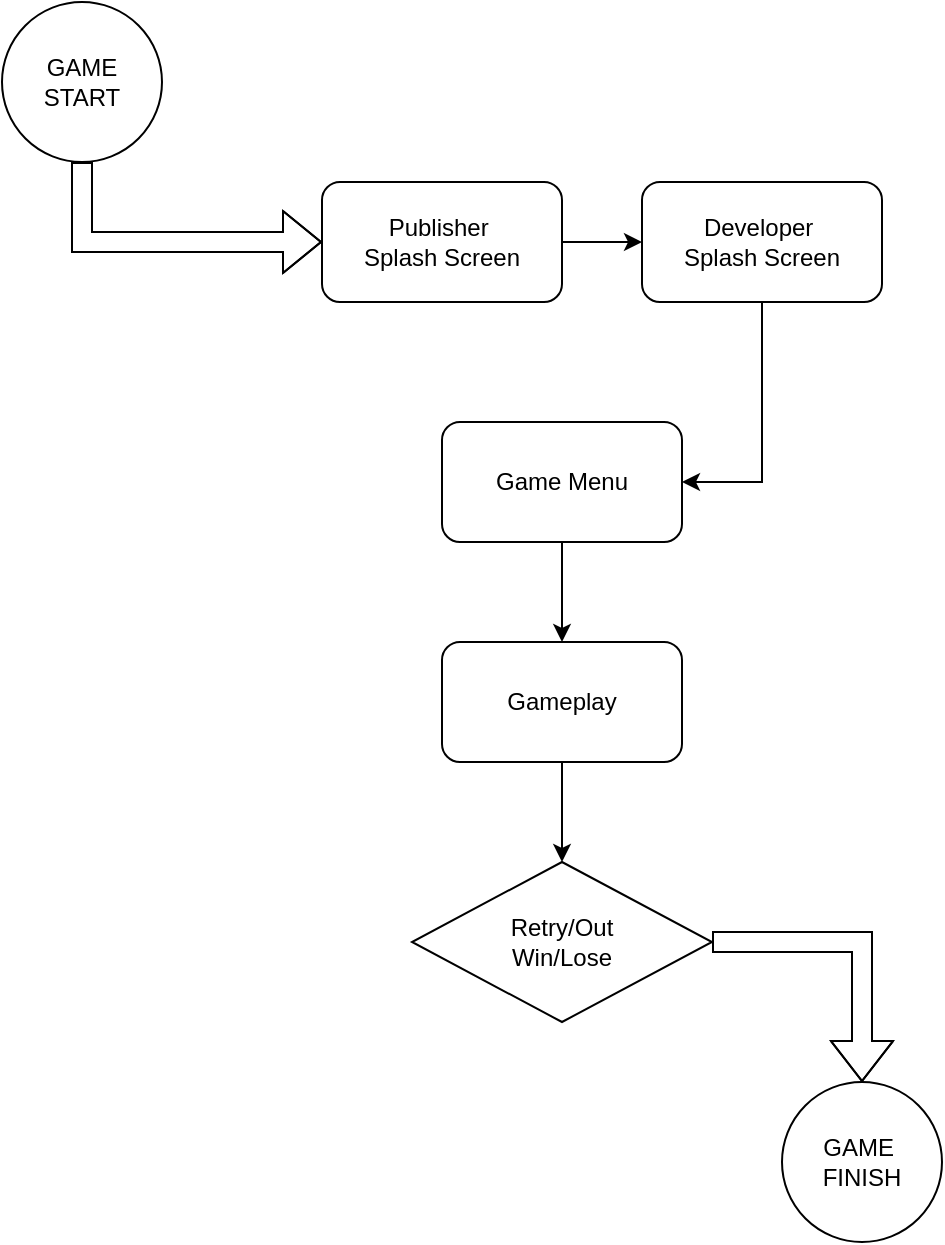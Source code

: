 <mxfile version="24.7.14">
  <diagram name="Page-1" id="QX6Jwdj5sQbzxrNox9NX">
    <mxGraphModel dx="1434" dy="772" grid="1" gridSize="10" guides="1" tooltips="1" connect="1" arrows="1" fold="1" page="1" pageScale="1" pageWidth="850" pageHeight="1100" math="0" shadow="0">
      <root>
        <mxCell id="0" />
        <mxCell id="1" parent="0" />
        <mxCell id="2MyHo62UC51qIs-JAELJ-1" value="GAME&lt;br&gt;START" style="ellipse;whiteSpace=wrap;html=1;aspect=fixed;" vertex="1" parent="1">
          <mxGeometry x="170" y="80" width="80" height="80" as="geometry" />
        </mxCell>
        <mxCell id="2MyHo62UC51qIs-JAELJ-2" value="" style="shape=flexArrow;endArrow=classic;html=1;rounded=0;entryX=0;entryY=0.5;entryDx=0;entryDy=0;exitX=0.5;exitY=1;exitDx=0;exitDy=0;" edge="1" parent="1" source="2MyHo62UC51qIs-JAELJ-1" target="2MyHo62UC51qIs-JAELJ-3">
          <mxGeometry width="50" height="50" relative="1" as="geometry">
            <mxPoint x="120" y="160" as="sourcePoint" />
            <mxPoint x="200" y="200" as="targetPoint" />
            <Array as="points">
              <mxPoint x="210" y="200" />
            </Array>
          </mxGeometry>
        </mxCell>
        <mxCell id="2MyHo62UC51qIs-JAELJ-3" value="Publisher&amp;nbsp;&lt;div&gt;&lt;span style=&quot;background-color: initial;&quot;&gt;Splash&amp;nbsp;&lt;/span&gt;&lt;span style=&quot;background-color: initial;&quot;&gt;Screen&lt;/span&gt;&lt;/div&gt;" style="rounded=1;whiteSpace=wrap;html=1;" vertex="1" parent="1">
          <mxGeometry x="330" y="170" width="120" height="60" as="geometry" />
        </mxCell>
        <mxCell id="2MyHo62UC51qIs-JAELJ-4" value="" style="endArrow=classic;html=1;rounded=0;exitX=1;exitY=0.5;exitDx=0;exitDy=0;" edge="1" parent="1" source="2MyHo62UC51qIs-JAELJ-3">
          <mxGeometry width="50" height="50" relative="1" as="geometry">
            <mxPoint x="400" y="420" as="sourcePoint" />
            <mxPoint x="490" y="200" as="targetPoint" />
          </mxGeometry>
        </mxCell>
        <mxCell id="2MyHo62UC51qIs-JAELJ-5" value="Developer&amp;nbsp;&lt;div&gt;Splash Screen&lt;/div&gt;" style="rounded=1;whiteSpace=wrap;html=1;" vertex="1" parent="1">
          <mxGeometry x="490" y="170" width="120" height="60" as="geometry" />
        </mxCell>
        <mxCell id="2MyHo62UC51qIs-JAELJ-6" value="" style="endArrow=classic;html=1;rounded=0;exitX=0.5;exitY=1;exitDx=0;exitDy=0;entryX=1;entryY=0.5;entryDx=0;entryDy=0;" edge="1" parent="1" source="2MyHo62UC51qIs-JAELJ-5" target="2MyHo62UC51qIs-JAELJ-7">
          <mxGeometry width="50" height="50" relative="1" as="geometry">
            <mxPoint x="400" y="420" as="sourcePoint" />
            <mxPoint x="390" y="320" as="targetPoint" />
            <Array as="points">
              <mxPoint x="550" y="320" />
            </Array>
          </mxGeometry>
        </mxCell>
        <mxCell id="2MyHo62UC51qIs-JAELJ-7" value="Game Menu" style="rounded=1;whiteSpace=wrap;html=1;" vertex="1" parent="1">
          <mxGeometry x="390" y="290" width="120" height="60" as="geometry" />
        </mxCell>
        <mxCell id="2MyHo62UC51qIs-JAELJ-8" value="" style="endArrow=classic;html=1;rounded=0;exitX=0.5;exitY=1;exitDx=0;exitDy=0;" edge="1" parent="1" source="2MyHo62UC51qIs-JAELJ-7" target="2MyHo62UC51qIs-JAELJ-9">
          <mxGeometry width="50" height="50" relative="1" as="geometry">
            <mxPoint x="400" y="420" as="sourcePoint" />
            <mxPoint x="330" y="410" as="targetPoint" />
          </mxGeometry>
        </mxCell>
        <mxCell id="2MyHo62UC51qIs-JAELJ-9" value="Gameplay" style="rounded=1;whiteSpace=wrap;html=1;" vertex="1" parent="1">
          <mxGeometry x="390" y="400" width="120" height="60" as="geometry" />
        </mxCell>
        <mxCell id="2MyHo62UC51qIs-JAELJ-10" value="Retry/Out&lt;div&gt;Win/Lose&lt;/div&gt;" style="rhombus;whiteSpace=wrap;html=1;" vertex="1" parent="1">
          <mxGeometry x="375" y="510" width="150" height="80" as="geometry" />
        </mxCell>
        <mxCell id="2MyHo62UC51qIs-JAELJ-11" value="" style="endArrow=classic;html=1;rounded=0;exitX=0.5;exitY=1;exitDx=0;exitDy=0;" edge="1" parent="1" source="2MyHo62UC51qIs-JAELJ-9" target="2MyHo62UC51qIs-JAELJ-10">
          <mxGeometry width="50" height="50" relative="1" as="geometry">
            <mxPoint x="400" y="420" as="sourcePoint" />
            <mxPoint x="330" y="510" as="targetPoint" />
          </mxGeometry>
        </mxCell>
        <mxCell id="2MyHo62UC51qIs-JAELJ-13" value="" style="shape=flexArrow;endArrow=classic;html=1;rounded=0;width=10;endSize=6.33;exitX=1;exitY=0.5;exitDx=0;exitDy=0;" edge="1" parent="1" source="2MyHo62UC51qIs-JAELJ-10">
          <mxGeometry width="50" height="50" relative="1" as="geometry">
            <mxPoint x="700" y="550" as="sourcePoint" />
            <mxPoint x="600" y="620" as="targetPoint" />
            <Array as="points">
              <mxPoint x="600" y="550" />
            </Array>
          </mxGeometry>
        </mxCell>
        <mxCell id="2MyHo62UC51qIs-JAELJ-14" value="GAME&amp;nbsp;&lt;div&gt;FINISH&lt;/div&gt;" style="ellipse;whiteSpace=wrap;html=1;aspect=fixed;" vertex="1" parent="1">
          <mxGeometry x="560" y="620" width="80" height="80" as="geometry" />
        </mxCell>
      </root>
    </mxGraphModel>
  </diagram>
</mxfile>

